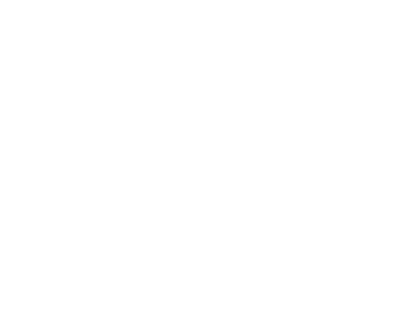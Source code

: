 digraph example {
    bgcolor = "transparent";
    fontcolor = "white";
    label = "A left-biased binary tree";

    node [ color="white", shape=point ];
    edge [ color="white" ];

    1 -> {2 3};
    2 -> {4 5};
    4 -> {6 7};
}